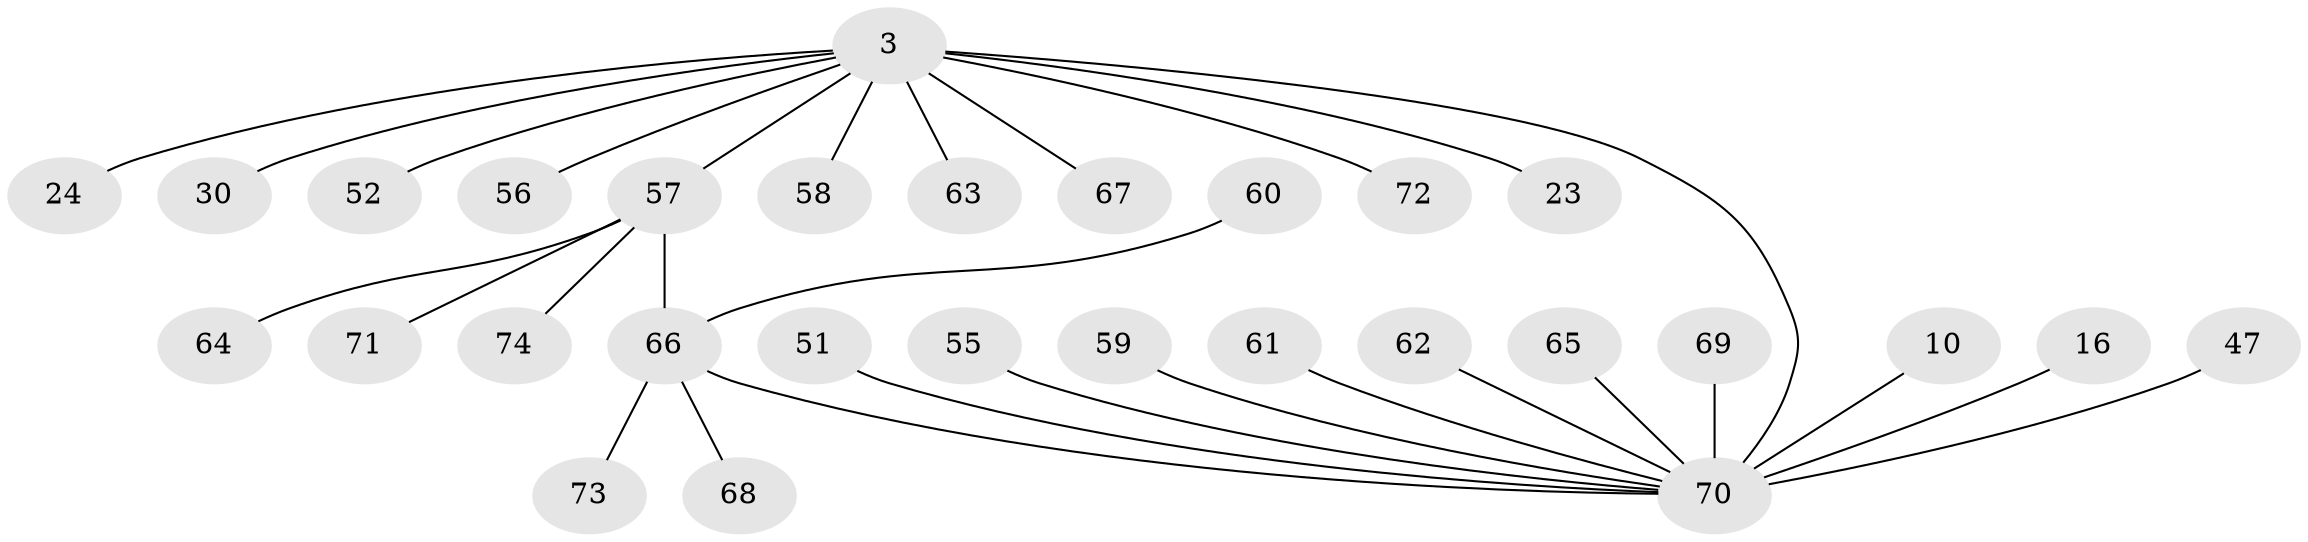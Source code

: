 // original degree distribution, {2: 0.16216216216216217, 15: 0.013513513513513514, 4: 0.06756756756756757, 3: 0.12162162162162163, 10: 0.013513513513513514, 5: 0.04054054054054054, 1: 0.5675675675675675, 9: 0.013513513513513514}
// Generated by graph-tools (version 1.1) at 2025/50/03/04/25 21:50:38]
// undirected, 29 vertices, 29 edges
graph export_dot {
graph [start="1"]
  node [color=gray90,style=filled];
  3 [super="+2"];
  10;
  16;
  23;
  24;
  30;
  47;
  51 [super="+50"];
  52;
  55 [super="+26"];
  56;
  57 [super="+7+42"];
  58;
  59 [super="+32+45"];
  60;
  61;
  62;
  63 [super="+27"];
  64;
  65;
  66 [super="+46+53"];
  67 [super="+38"];
  68;
  69;
  70 [super="+44+54+48"];
  71;
  72;
  73 [super="+41"];
  74 [super="+43"];
  3 -- 24;
  3 -- 56;
  3 -- 72;
  3 -- 52;
  3 -- 23;
  3 -- 58;
  3 -- 30;
  3 -- 57 [weight=3];
  3 -- 63;
  3 -- 67;
  3 -- 70 [weight=4];
  10 -- 70;
  16 -- 70;
  47 -- 70;
  51 -- 70;
  55 -- 70;
  57 -- 64;
  57 -- 71;
  57 -- 74;
  57 -- 66 [weight=2];
  59 -- 70;
  60 -- 66;
  61 -- 70;
  62 -- 70;
  65 -- 70;
  66 -- 68;
  66 -- 70;
  66 -- 73;
  69 -- 70;
}
